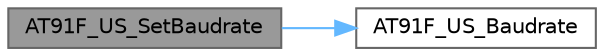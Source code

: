 digraph "AT91F_US_SetBaudrate"
{
 // LATEX_PDF_SIZE
  bgcolor="transparent";
  edge [fontname=Helvetica,fontsize=10,labelfontname=Helvetica,labelfontsize=10];
  node [fontname=Helvetica,fontsize=10,shape=box,height=0.2,width=0.4];
  rankdir="LR";
  Node1 [id="Node000001",label="AT91F_US_SetBaudrate",height=0.2,width=0.4,color="gray40", fillcolor="grey60", style="filled", fontcolor="black",tooltip="Set the baudrate according to the CPU clock."];
  Node1 -> Node2 [id="edge1_Node000001_Node000002",color="steelblue1",style="solid",tooltip=" "];
  Node2 [id="Node000002",label="AT91F_US_Baudrate",height=0.2,width=0.4,color="grey40", fillcolor="white", style="filled",URL="$lib___a_t91_s_a_m7_s64_8h.html#aafb45f22b05851b84133c43e975989ad",tooltip="Calculate baud_value according to the main clock and the baud rate."];
}
